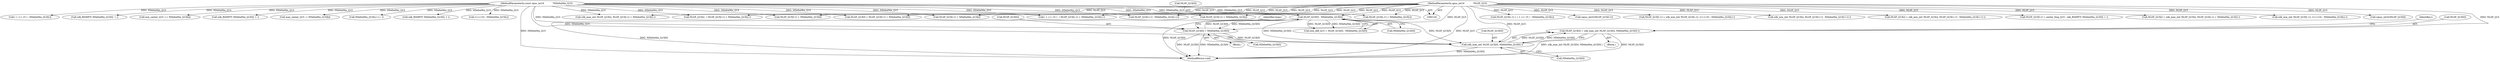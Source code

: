 digraph "0_Android_0d052d64480a30e83fcdda80f4774624e044beb7@array" {
"1000385" [label="(Call,NLSF_Q15[0] = silk_max_int( NLSF_Q15[0], NDeltaMin_Q15[0] ))"];
"1000389" [label="(Call,silk_max_int( NLSF_Q15[0], NDeltaMin_Q15[0] ))"];
"1000161" [label="(Call,NLSF_Q15[0] - NDeltaMin_Q15[0])"];
"1000246" [label="(Call,NLSF_Q15[0] = NDeltaMin_Q15[0])"];
"1000128" [label="(MethodParameterIn,const opus_int16            *NDeltaMin_Q15)"];
"1000127" [label="(MethodParameterIn,opus_int16            *NLSF_Q15)"];
"1000259" [label="(Call,NLSF_Q15[L-1] = ( 1 << 15 ) - NDeltaMin_Q15[L])"];
"1000265" [label="(Call,( 1 << 15 ) - NDeltaMin_Q15[L])"];
"1000409" [label="(Call,silk_max_int( NLSF_Q15[i], NLSF_Q15[i-1] + NDeltaMin_Q15[i] ))"];
"1000162" [label="(Call,NLSF_Q15[0])"];
"1000127" [label="(MethodParameterIn,opus_int16            *NLSF_Q15)"];
"1000185" [label="(Call,NLSF_Q15[i] - ( NLSF_Q15[i-1] + NDeltaMin_Q15[i] ))"];
"1000333" [label="(Call,(opus_int32)NLSF_Q15[I-1])"];
"1000393" [label="(Call,NDeltaMin_Q15[0])"];
"1000128" [label="(MethodParameterIn,const opus_int16            *NDeltaMin_Q15)"];
"1000398" [label="(Identifier,i)"];
"1000422" [label="(Call,NLSF_Q15[L-1] = silk_min_int( NLSF_Q15[L-1], (1<<15) - NDeltaMin_Q15[L] ))"];
"1000356" [label="(Call,silk_RSHIFT( NDeltaMin_Q15[I], 1 ))"];
"1000287" [label="(Call,min_center_Q15 += NDeltaMin_Q15[k])"];
"1000385" [label="(Call,NLSF_Q15[0] = silk_max_int( NLSF_Q15[0], NDeltaMin_Q15[0] ))"];
"1000386" [label="(Call,NLSF_Q15[0])"];
"1000456" [label="(Call,silk_min_int( NLSF_Q15[i], NLSF_Q15[i+1] - NDeltaMin_Q15[i+1] ))"];
"1000365" [label="(Call,NLSF_Q15[I-1] + NDeltaMin_Q15[I])"];
"1000452" [label="(Call,NLSF_Q15[i] = silk_min_int( NLSF_Q15[i], NLSF_Q15[i+1] - NDeltaMin_Q15[i+1] ))"];
"1000348" [label="(Call,NLSF_Q15[I-1] = center_freq_Q15 - silk_RSHIFT( NDeltaMin_Q15[I], 1 ))"];
"1000405" [label="(Call,NLSF_Q15[i] = silk_max_int( NLSF_Q15[i], NLSF_Q15[i-1] + NDeltaMin_Q15[i] ))"];
"1000428" [label="(Call,silk_min_int( NLSF_Q15[L-1], (1<<15) - NDeltaMin_Q15[L] ))"];
"1000361" [label="(Call,NLSF_Q15[I] = NLSF_Q15[I-1] + NDeltaMin_Q15[I])"];
"1000378" [label="(Block,)"];
"1000246" [label="(Call,NLSF_Q15[0] = NDeltaMin_Q15[0])"];
"1000189" [label="(Call,NLSF_Q15[i-1] + NDeltaMin_Q15[i])"];
"1000321" [label="(Call,silk_RSHIFT( NDeltaMin_Q15[I], 1 ))"];
"1000161" [label="(Call,NLSF_Q15[0] - NDeltaMin_Q15[0])"];
"1000389" [label="(Call,silk_max_int( NLSF_Q15[0], NDeltaMin_Q15[0] ))"];
"1000340" [label="(Call,(opus_int32)NLSF_Q15[I])"];
"1000159" [label="(Call,min_diff_Q15 = NLSF_Q15[0] - NDeltaMin_Q15[0])"];
"1000157" [label="(Identifier,loops)"];
"1000211" [label="(Call,( 1 << 15 ) - ( NLSF_Q15[L-1] + NDeltaMin_Q15[L] ))"];
"1000247" [label="(Call,NLSF_Q15[0])"];
"1000250" [label="(Call,NDeltaMin_Q15[0])"];
"1000314" [label="(Call,max_center_Q15 -= NDeltaMin_Q15[k])"];
"1000460" [label="(Call,NLSF_Q15[i+1] - NDeltaMin_Q15[i+1])"];
"1000144" [label="(Call,NDeltaMin_Q15[L] >= 1)"];
"1000165" [label="(Call,NDeltaMin_Q15[0])"];
"1000294" [label="(Call,silk_RSHIFT( NDeltaMin_Q15[I], 1 ))"];
"1000434" [label="(Call,(1<<15) - NDeltaMin_Q15[L])"];
"1000413" [label="(Call,NLSF_Q15[i-1] + NDeltaMin_Q15[i])"];
"1000390" [label="(Call,NLSF_Q15[0])"];
"1000215" [label="(Call,NLSF_Q15[L-1] + NDeltaMin_Q15[L])"];
"1000471" [label="(MethodReturn,void)"];
"1000245" [label="(Block,)"];
"1000385" -> "1000378"  [label="AST: "];
"1000385" -> "1000389"  [label="CFG: "];
"1000386" -> "1000385"  [label="AST: "];
"1000389" -> "1000385"  [label="AST: "];
"1000398" -> "1000385"  [label="CFG: "];
"1000385" -> "1000471"  [label="DDG: silk_max_int( NLSF_Q15[0], NDeltaMin_Q15[0] )"];
"1000385" -> "1000471"  [label="DDG: NLSF_Q15[0]"];
"1000389" -> "1000385"  [label="DDG: NLSF_Q15[0]"];
"1000389" -> "1000385"  [label="DDG: NDeltaMin_Q15[0]"];
"1000127" -> "1000385"  [label="DDG: NLSF_Q15"];
"1000389" -> "1000393"  [label="CFG: "];
"1000390" -> "1000389"  [label="AST: "];
"1000393" -> "1000389"  [label="AST: "];
"1000389" -> "1000471"  [label="DDG: NDeltaMin_Q15[0]"];
"1000161" -> "1000389"  [label="DDG: NLSF_Q15[0]"];
"1000161" -> "1000389"  [label="DDG: NDeltaMin_Q15[0]"];
"1000246" -> "1000389"  [label="DDG: NLSF_Q15[0]"];
"1000127" -> "1000389"  [label="DDG: NLSF_Q15"];
"1000128" -> "1000389"  [label="DDG: NDeltaMin_Q15"];
"1000161" -> "1000159"  [label="AST: "];
"1000161" -> "1000165"  [label="CFG: "];
"1000162" -> "1000161"  [label="AST: "];
"1000165" -> "1000161"  [label="AST: "];
"1000159" -> "1000161"  [label="CFG: "];
"1000161" -> "1000471"  [label="DDG: NLSF_Q15[0]"];
"1000161" -> "1000471"  [label="DDG: NDeltaMin_Q15[0]"];
"1000161" -> "1000159"  [label="DDG: NLSF_Q15[0]"];
"1000161" -> "1000159"  [label="DDG: NDeltaMin_Q15[0]"];
"1000246" -> "1000161"  [label="DDG: NLSF_Q15[0]"];
"1000127" -> "1000161"  [label="DDG: NLSF_Q15"];
"1000128" -> "1000161"  [label="DDG: NDeltaMin_Q15"];
"1000161" -> "1000246"  [label="DDG: NDeltaMin_Q15[0]"];
"1000246" -> "1000245"  [label="AST: "];
"1000246" -> "1000250"  [label="CFG: "];
"1000247" -> "1000246"  [label="AST: "];
"1000250" -> "1000246"  [label="AST: "];
"1000157" -> "1000246"  [label="CFG: "];
"1000246" -> "1000471"  [label="DDG: NDeltaMin_Q15[0]"];
"1000246" -> "1000471"  [label="DDG: NLSF_Q15[0]"];
"1000128" -> "1000246"  [label="DDG: NDeltaMin_Q15"];
"1000127" -> "1000246"  [label="DDG: NLSF_Q15"];
"1000128" -> "1000126"  [label="AST: "];
"1000128" -> "1000471"  [label="DDG: NDeltaMin_Q15"];
"1000128" -> "1000144"  [label="DDG: NDeltaMin_Q15"];
"1000128" -> "1000185"  [label="DDG: NDeltaMin_Q15"];
"1000128" -> "1000189"  [label="DDG: NDeltaMin_Q15"];
"1000128" -> "1000211"  [label="DDG: NDeltaMin_Q15"];
"1000128" -> "1000215"  [label="DDG: NDeltaMin_Q15"];
"1000128" -> "1000265"  [label="DDG: NDeltaMin_Q15"];
"1000128" -> "1000287"  [label="DDG: NDeltaMin_Q15"];
"1000128" -> "1000294"  [label="DDG: NDeltaMin_Q15"];
"1000128" -> "1000314"  [label="DDG: NDeltaMin_Q15"];
"1000128" -> "1000321"  [label="DDG: NDeltaMin_Q15"];
"1000128" -> "1000356"  [label="DDG: NDeltaMin_Q15"];
"1000128" -> "1000361"  [label="DDG: NDeltaMin_Q15"];
"1000128" -> "1000365"  [label="DDG: NDeltaMin_Q15"];
"1000128" -> "1000409"  [label="DDG: NDeltaMin_Q15"];
"1000128" -> "1000413"  [label="DDG: NDeltaMin_Q15"];
"1000128" -> "1000434"  [label="DDG: NDeltaMin_Q15"];
"1000128" -> "1000460"  [label="DDG: NDeltaMin_Q15"];
"1000127" -> "1000126"  [label="AST: "];
"1000127" -> "1000471"  [label="DDG: NLSF_Q15"];
"1000127" -> "1000185"  [label="DDG: NLSF_Q15"];
"1000127" -> "1000189"  [label="DDG: NLSF_Q15"];
"1000127" -> "1000211"  [label="DDG: NLSF_Q15"];
"1000127" -> "1000215"  [label="DDG: NLSF_Q15"];
"1000127" -> "1000259"  [label="DDG: NLSF_Q15"];
"1000127" -> "1000333"  [label="DDG: NLSF_Q15"];
"1000127" -> "1000340"  [label="DDG: NLSF_Q15"];
"1000127" -> "1000348"  [label="DDG: NLSF_Q15"];
"1000127" -> "1000361"  [label="DDG: NLSF_Q15"];
"1000127" -> "1000365"  [label="DDG: NLSF_Q15"];
"1000127" -> "1000405"  [label="DDG: NLSF_Q15"];
"1000127" -> "1000409"  [label="DDG: NLSF_Q15"];
"1000127" -> "1000413"  [label="DDG: NLSF_Q15"];
"1000127" -> "1000422"  [label="DDG: NLSF_Q15"];
"1000127" -> "1000428"  [label="DDG: NLSF_Q15"];
"1000127" -> "1000452"  [label="DDG: NLSF_Q15"];
"1000127" -> "1000456"  [label="DDG: NLSF_Q15"];
"1000127" -> "1000460"  [label="DDG: NLSF_Q15"];
}
